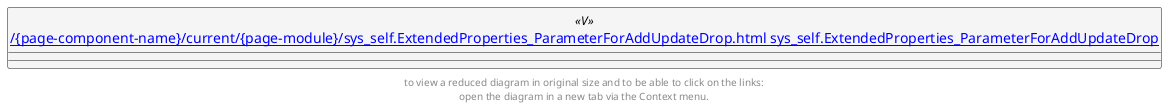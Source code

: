 @startuml
left to right direction
'top to bottom direction
hide circle
'avoide "." issues:
set namespaceSeparator none


skinparam class {
  BackgroundColor White
  BackgroundColor<<FN>> Yellow
  BackgroundColor<<FS>> Yellow
  BackgroundColor<<FT>> LightGray
  BackgroundColor<<IF>> Yellow
  BackgroundColor<<IS>> Yellow
  BackgroundColor<<P>> Aqua
  BackgroundColor<<PC>> Aqua
  BackgroundColor<<SN>> Yellow
  BackgroundColor<<SO>> SlateBlue
  BackgroundColor<<TF>> LightGray
  BackgroundColor<<TR>> Tomato
  BackgroundColor<<U>> White
  BackgroundColor<<V>> WhiteSmoke
  BackgroundColor<<X>> Aqua
}


entity "[[{site-url}/{page-component-name}/current/{page-module}/sys_self.ExtendedProperties_ParameterForAddUpdateDrop.html sys_self.ExtendedProperties_ParameterForAddUpdateDrop]]" as sys_self.ExtendedProperties_ParameterForAddUpdateDrop << V >> {

}


footer
to view a reduced diagram in original size and to be able to click on the links:
open the diagram in a new tab via the Context menu.
end footer

@enduml

